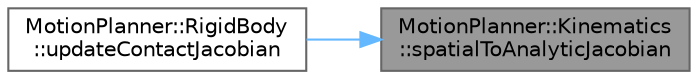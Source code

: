 digraph "MotionPlanner::Kinematics::spatialToAnalyticJacobian"
{
 // LATEX_PDF_SIZE
  bgcolor="transparent";
  edge [fontname=Helvetica,fontsize=10,labelfontname=Helvetica,labelfontsize=10];
  node [fontname=Helvetica,fontsize=10,shape=box,height=0.2,width=0.4];
  rankdir="RL";
  Node1 [label="MotionPlanner::Kinematics\l::spatialToAnalyticJacobian",height=0.2,width=0.4,color="gray40", fillcolor="grey60", style="filled", fontcolor="black",tooltip=" "];
  Node1 -> Node2 [dir="back",color="steelblue1",style="solid"];
  Node2 [label="MotionPlanner::RigidBody\l::updateContactJacobian",height=0.2,width=0.4,color="grey40", fillcolor="white", style="filled",URL="$class_motion_planner_1_1_rigid_body.html#a3f6704183e860d61c8b1bd7eaaa011bb",tooltip=" "];
}
